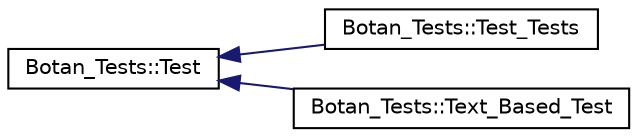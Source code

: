 digraph "Graphical Class Hierarchy"
{
  edge [fontname="Helvetica",fontsize="10",labelfontname="Helvetica",labelfontsize="10"];
  node [fontname="Helvetica",fontsize="10",shape=record];
  rankdir="LR";
  Node0 [label="Botan_Tests::Test",height=0.2,width=0.4,color="black", fillcolor="white", style="filled",URL="$class_botan___tests_1_1_test.html"];
  Node0 -> Node1 [dir="back",color="midnightblue",fontsize="10",style="solid",fontname="Helvetica"];
  Node1 [label="Botan_Tests::Test_Tests",height=0.2,width=0.4,color="black", fillcolor="white", style="filled",URL="$class_botan___tests_1_1_test___tests.html"];
  Node0 -> Node2 [dir="back",color="midnightblue",fontsize="10",style="solid",fontname="Helvetica"];
  Node2 [label="Botan_Tests::Text_Based_Test",height=0.2,width=0.4,color="black", fillcolor="white", style="filled",URL="$class_botan___tests_1_1_text___based___test.html"];
}
